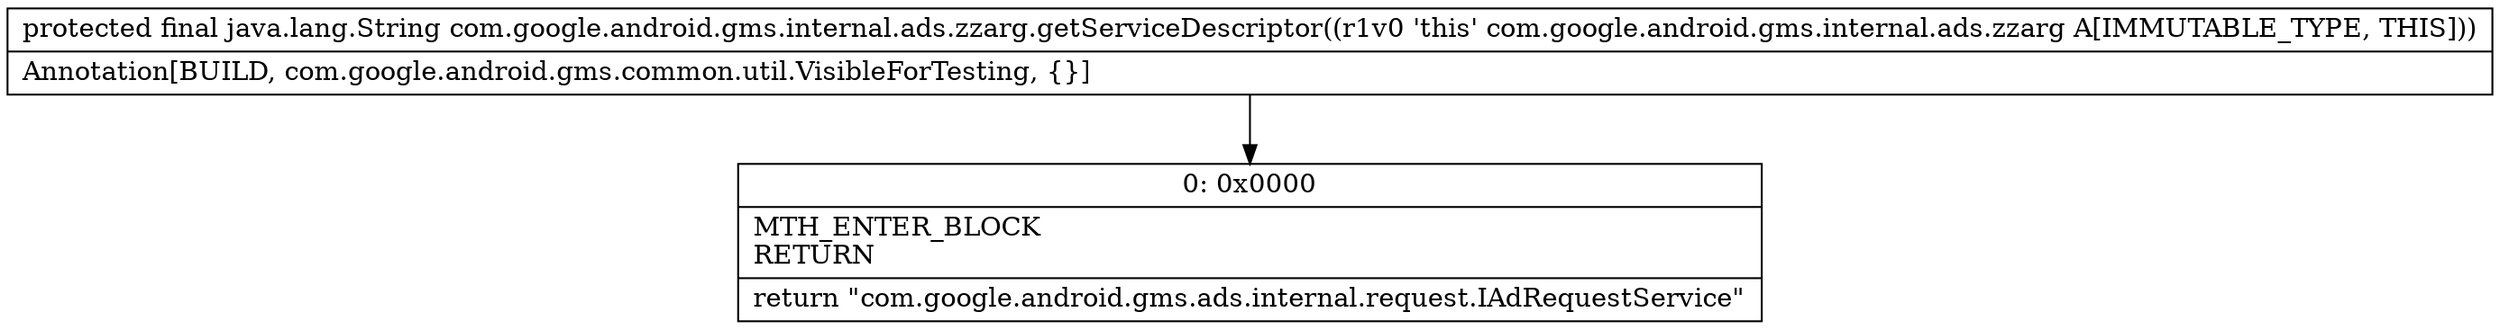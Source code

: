 digraph "CFG forcom.google.android.gms.internal.ads.zzarg.getServiceDescriptor()Ljava\/lang\/String;" {
Node_0 [shape=record,label="{0\:\ 0x0000|MTH_ENTER_BLOCK\lRETURN\l|return \"com.google.android.gms.ads.internal.request.IAdRequestService\"\l}"];
MethodNode[shape=record,label="{protected final java.lang.String com.google.android.gms.internal.ads.zzarg.getServiceDescriptor((r1v0 'this' com.google.android.gms.internal.ads.zzarg A[IMMUTABLE_TYPE, THIS]))  | Annotation[BUILD, com.google.android.gms.common.util.VisibleForTesting, \{\}]\l}"];
MethodNode -> Node_0;
}


